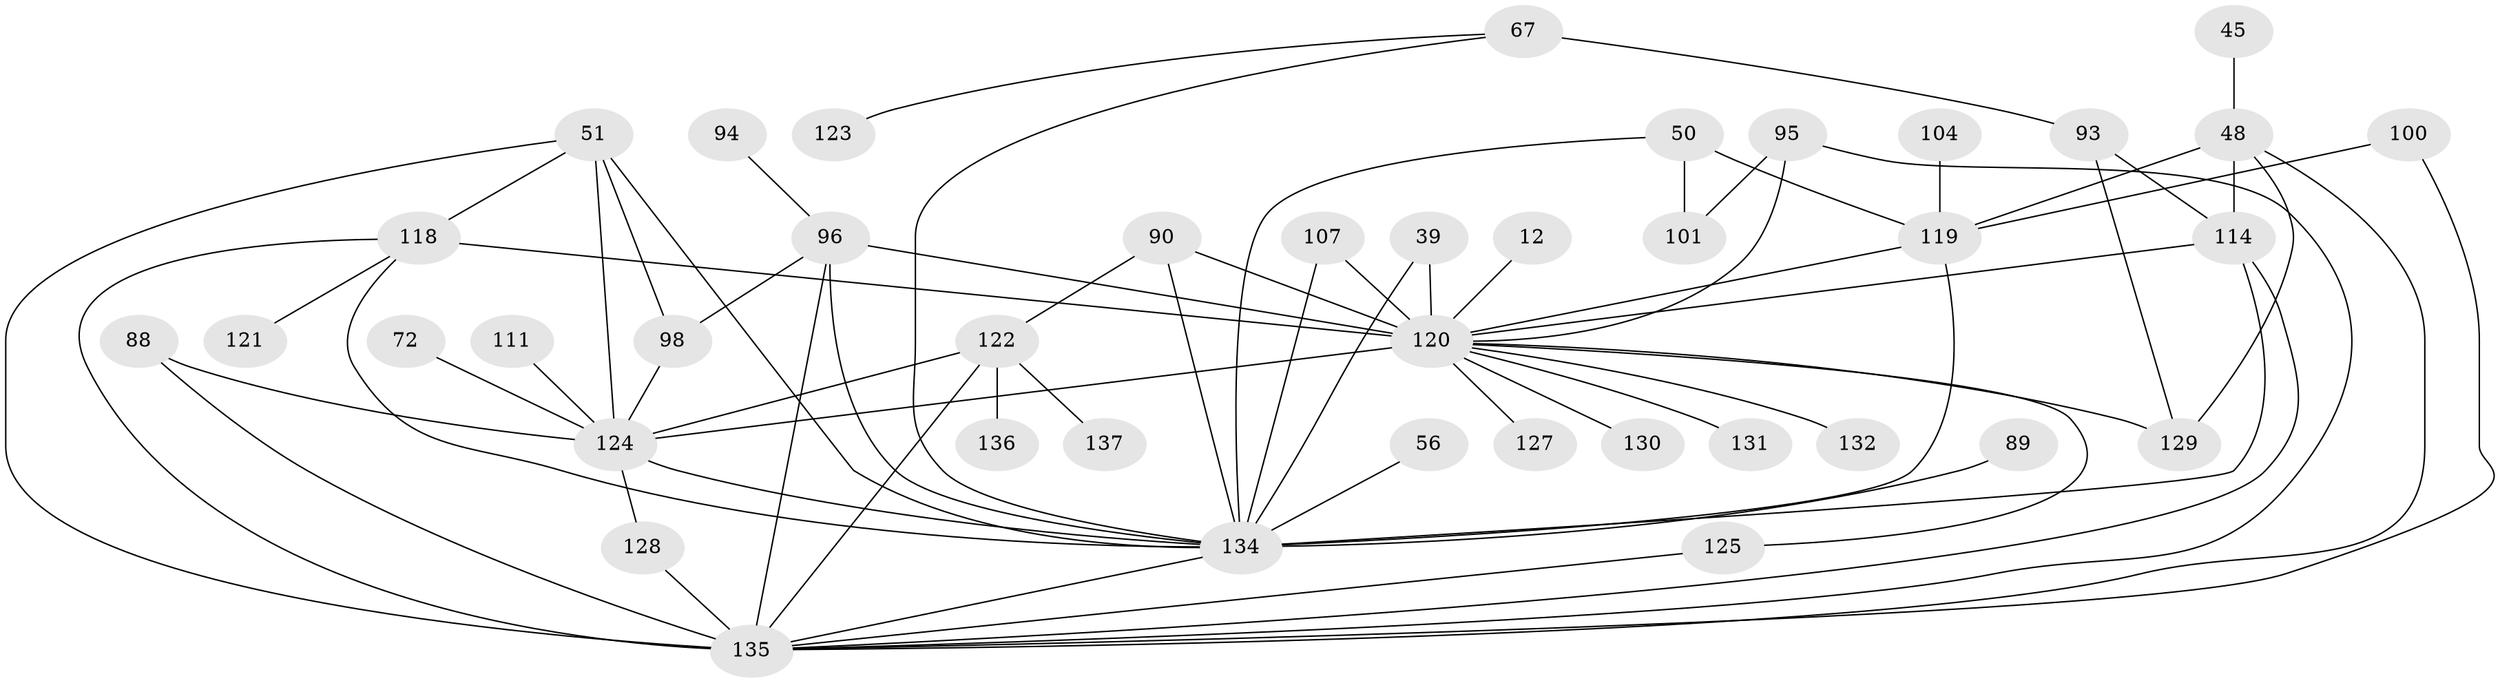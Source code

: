 // original degree distribution, {10: 0.0072992700729927005, 7: 0.021897810218978103, 9: 0.0072992700729927005, 6: 0.029197080291970802, 4: 0.1678832116788321, 5: 0.043795620437956206, 1: 0.1897810218978102, 3: 0.2773722627737226, 2: 0.25547445255474455}
// Generated by graph-tools (version 1.1) at 2025/44/03/04/25 21:44:50]
// undirected, 41 vertices, 69 edges
graph export_dot {
graph [start="1"]
  node [color=gray90,style=filled];
  12;
  39;
  45;
  48 [super="+8+16+17"];
  50;
  51 [super="+47+31+11"];
  56;
  67;
  72;
  88 [super="+33"];
  89;
  90;
  93 [super="+92"];
  94;
  95 [super="+29"];
  96 [super="+46"];
  98 [super="+75"];
  100 [super="+82"];
  101 [super="+83"];
  104;
  107;
  111 [super="+15"];
  114 [super="+97"];
  118 [super="+113+57"];
  119 [super="+68+65"];
  120 [super="+22+53+52+69+106"];
  121 [super="+70"];
  122 [super="+64"];
  123;
  124 [super="+14+54+32+85"];
  125;
  127 [super="+115"];
  128;
  129 [super="+116+81"];
  130;
  131;
  132 [super="+108"];
  134 [super="+26+35+42+49+73+1+99"];
  135 [super="+109+117+102+133+103+126"];
  136;
  137;
  12 -- 120;
  39 -- 120;
  39 -- 134;
  45 -- 48;
  48 -- 135;
  48 -- 119 [weight=2];
  48 -- 114 [weight=2];
  48 -- 129;
  50 -- 101 [weight=2];
  50 -- 119;
  50 -- 134;
  51 -- 124 [weight=4];
  51 -- 98 [weight=2];
  51 -- 134 [weight=2];
  51 -- 135 [weight=4];
  51 -- 118;
  56 -- 134;
  67 -- 93 [weight=2];
  67 -- 123;
  67 -- 134;
  72 -- 124;
  88 -- 135;
  88 -- 124;
  89 -- 134;
  90 -- 122;
  90 -- 120;
  90 -- 134;
  93 -- 114;
  93 -- 129;
  94 -- 96;
  95 -- 120;
  95 -- 135;
  95 -- 101;
  96 -- 98;
  96 -- 134;
  96 -- 120;
  96 -- 135 [weight=2];
  98 -- 124;
  100 -- 119;
  100 -- 135;
  104 -- 119;
  107 -- 120;
  107 -- 134;
  111 -- 124;
  114 -- 134 [weight=5];
  114 -- 120 [weight=2];
  114 -- 135 [weight=2];
  118 -- 134;
  118 -- 120 [weight=3];
  118 -- 121;
  118 -- 135 [weight=2];
  119 -- 120 [weight=2];
  119 -- 134 [weight=2];
  120 -- 130;
  120 -- 131;
  120 -- 124 [weight=6];
  120 -- 125;
  120 -- 129;
  120 -- 132;
  120 -- 127;
  122 -- 124 [weight=2];
  122 -- 136;
  122 -- 137;
  122 -- 135;
  124 -- 128;
  124 -- 134 [weight=3];
  125 -- 135;
  128 -- 135;
  134 -- 135 [weight=2];
}
